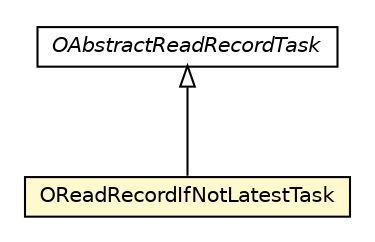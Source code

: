 #!/usr/local/bin/dot
#
# Class diagram 
# Generated by UMLGraph version R5_6-24-gf6e263 (http://www.umlgraph.org/)
#

digraph G {
	edge [fontname="Helvetica",fontsize=10,labelfontname="Helvetica",labelfontsize=10];
	node [fontname="Helvetica",fontsize=10,shape=plaintext];
	nodesep=0.25;
	ranksep=0.5;
	// com.orientechnologies.orient.server.distributed.impl.task.OReadRecordIfNotLatestTask
	c5247019 [label=<<table title="com.orientechnologies.orient.server.distributed.impl.task.OReadRecordIfNotLatestTask" border="0" cellborder="1" cellspacing="0" cellpadding="2" port="p" bgcolor="lemonChiffon" href="./OReadRecordIfNotLatestTask.html">
		<tr><td><table border="0" cellspacing="0" cellpadding="1">
<tr><td align="center" balign="center"> OReadRecordIfNotLatestTask </td></tr>
		</table></td></tr>
		</table>>, URL="./OReadRecordIfNotLatestTask.html", fontname="Helvetica", fontcolor="black", fontsize=10.0];
	// com.orientechnologies.orient.server.distributed.impl.task.OAbstractReadRecordTask
	c5247024 [label=<<table title="com.orientechnologies.orient.server.distributed.impl.task.OAbstractReadRecordTask" border="0" cellborder="1" cellspacing="0" cellpadding="2" port="p" href="./OAbstractReadRecordTask.html">
		<tr><td><table border="0" cellspacing="0" cellpadding="1">
<tr><td align="center" balign="center"><font face="Helvetica-Oblique"> OAbstractReadRecordTask </font></td></tr>
		</table></td></tr>
		</table>>, URL="./OAbstractReadRecordTask.html", fontname="Helvetica", fontcolor="black", fontsize=10.0];
	//com.orientechnologies.orient.server.distributed.impl.task.OReadRecordIfNotLatestTask extends com.orientechnologies.orient.server.distributed.impl.task.OAbstractReadRecordTask
	c5247024:p -> c5247019:p [dir=back,arrowtail=empty];
}

